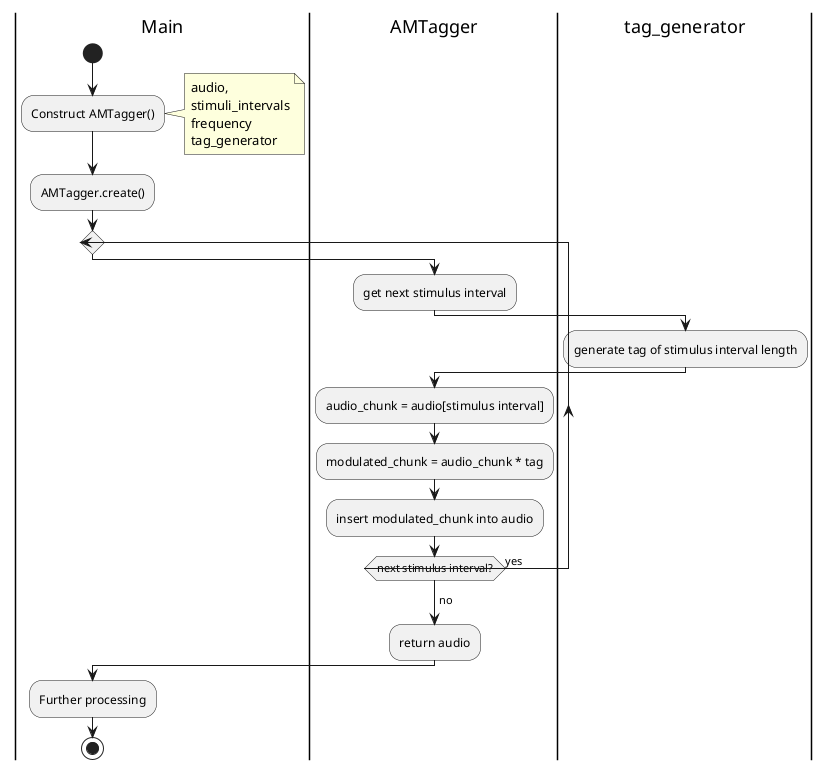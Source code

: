 @startuml
'https://plantuml.com/activity-diagram-beta

|Main|
start
:Construct AMTagger();
note right
    audio,
    stimuli_intervals
    frequency
    tag_generator
end note

:AMTagger.create();

repeat
    |AMTagger|
    :get next stimulus interval;

    |tag_generator|
    :generate tag of stimulus interval length;

    |AMTagger|
    :audio_chunk = audio[stimulus interval];
    :modulated_chunk = audio_chunk * tag;
    :insert modulated_chunk into audio;
repeat while(next stimulus interval?) is (yes)
->no;
:return audio;

|Main|
:Further processing;
stop


@enduml
